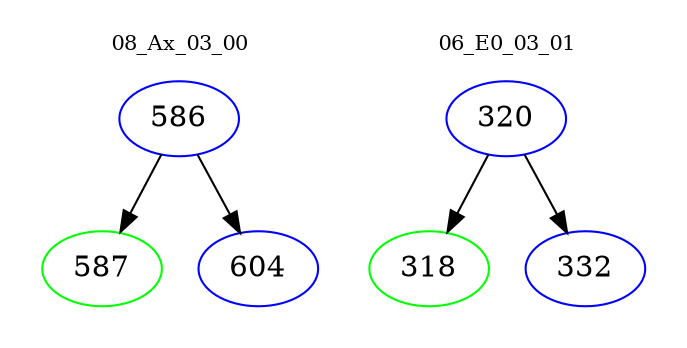 digraph{
subgraph cluster_0 {
color = white
label = "08_Ax_03_00";
fontsize=10;
T0_586 [label="586", color="blue"]
T0_586 -> T0_587 [color="black"]
T0_587 [label="587", color="green"]
T0_586 -> T0_604 [color="black"]
T0_604 [label="604", color="blue"]
}
subgraph cluster_1 {
color = white
label = "06_E0_03_01";
fontsize=10;
T1_320 [label="320", color="blue"]
T1_320 -> T1_318 [color="black"]
T1_318 [label="318", color="green"]
T1_320 -> T1_332 [color="black"]
T1_332 [label="332", color="blue"]
}
}
